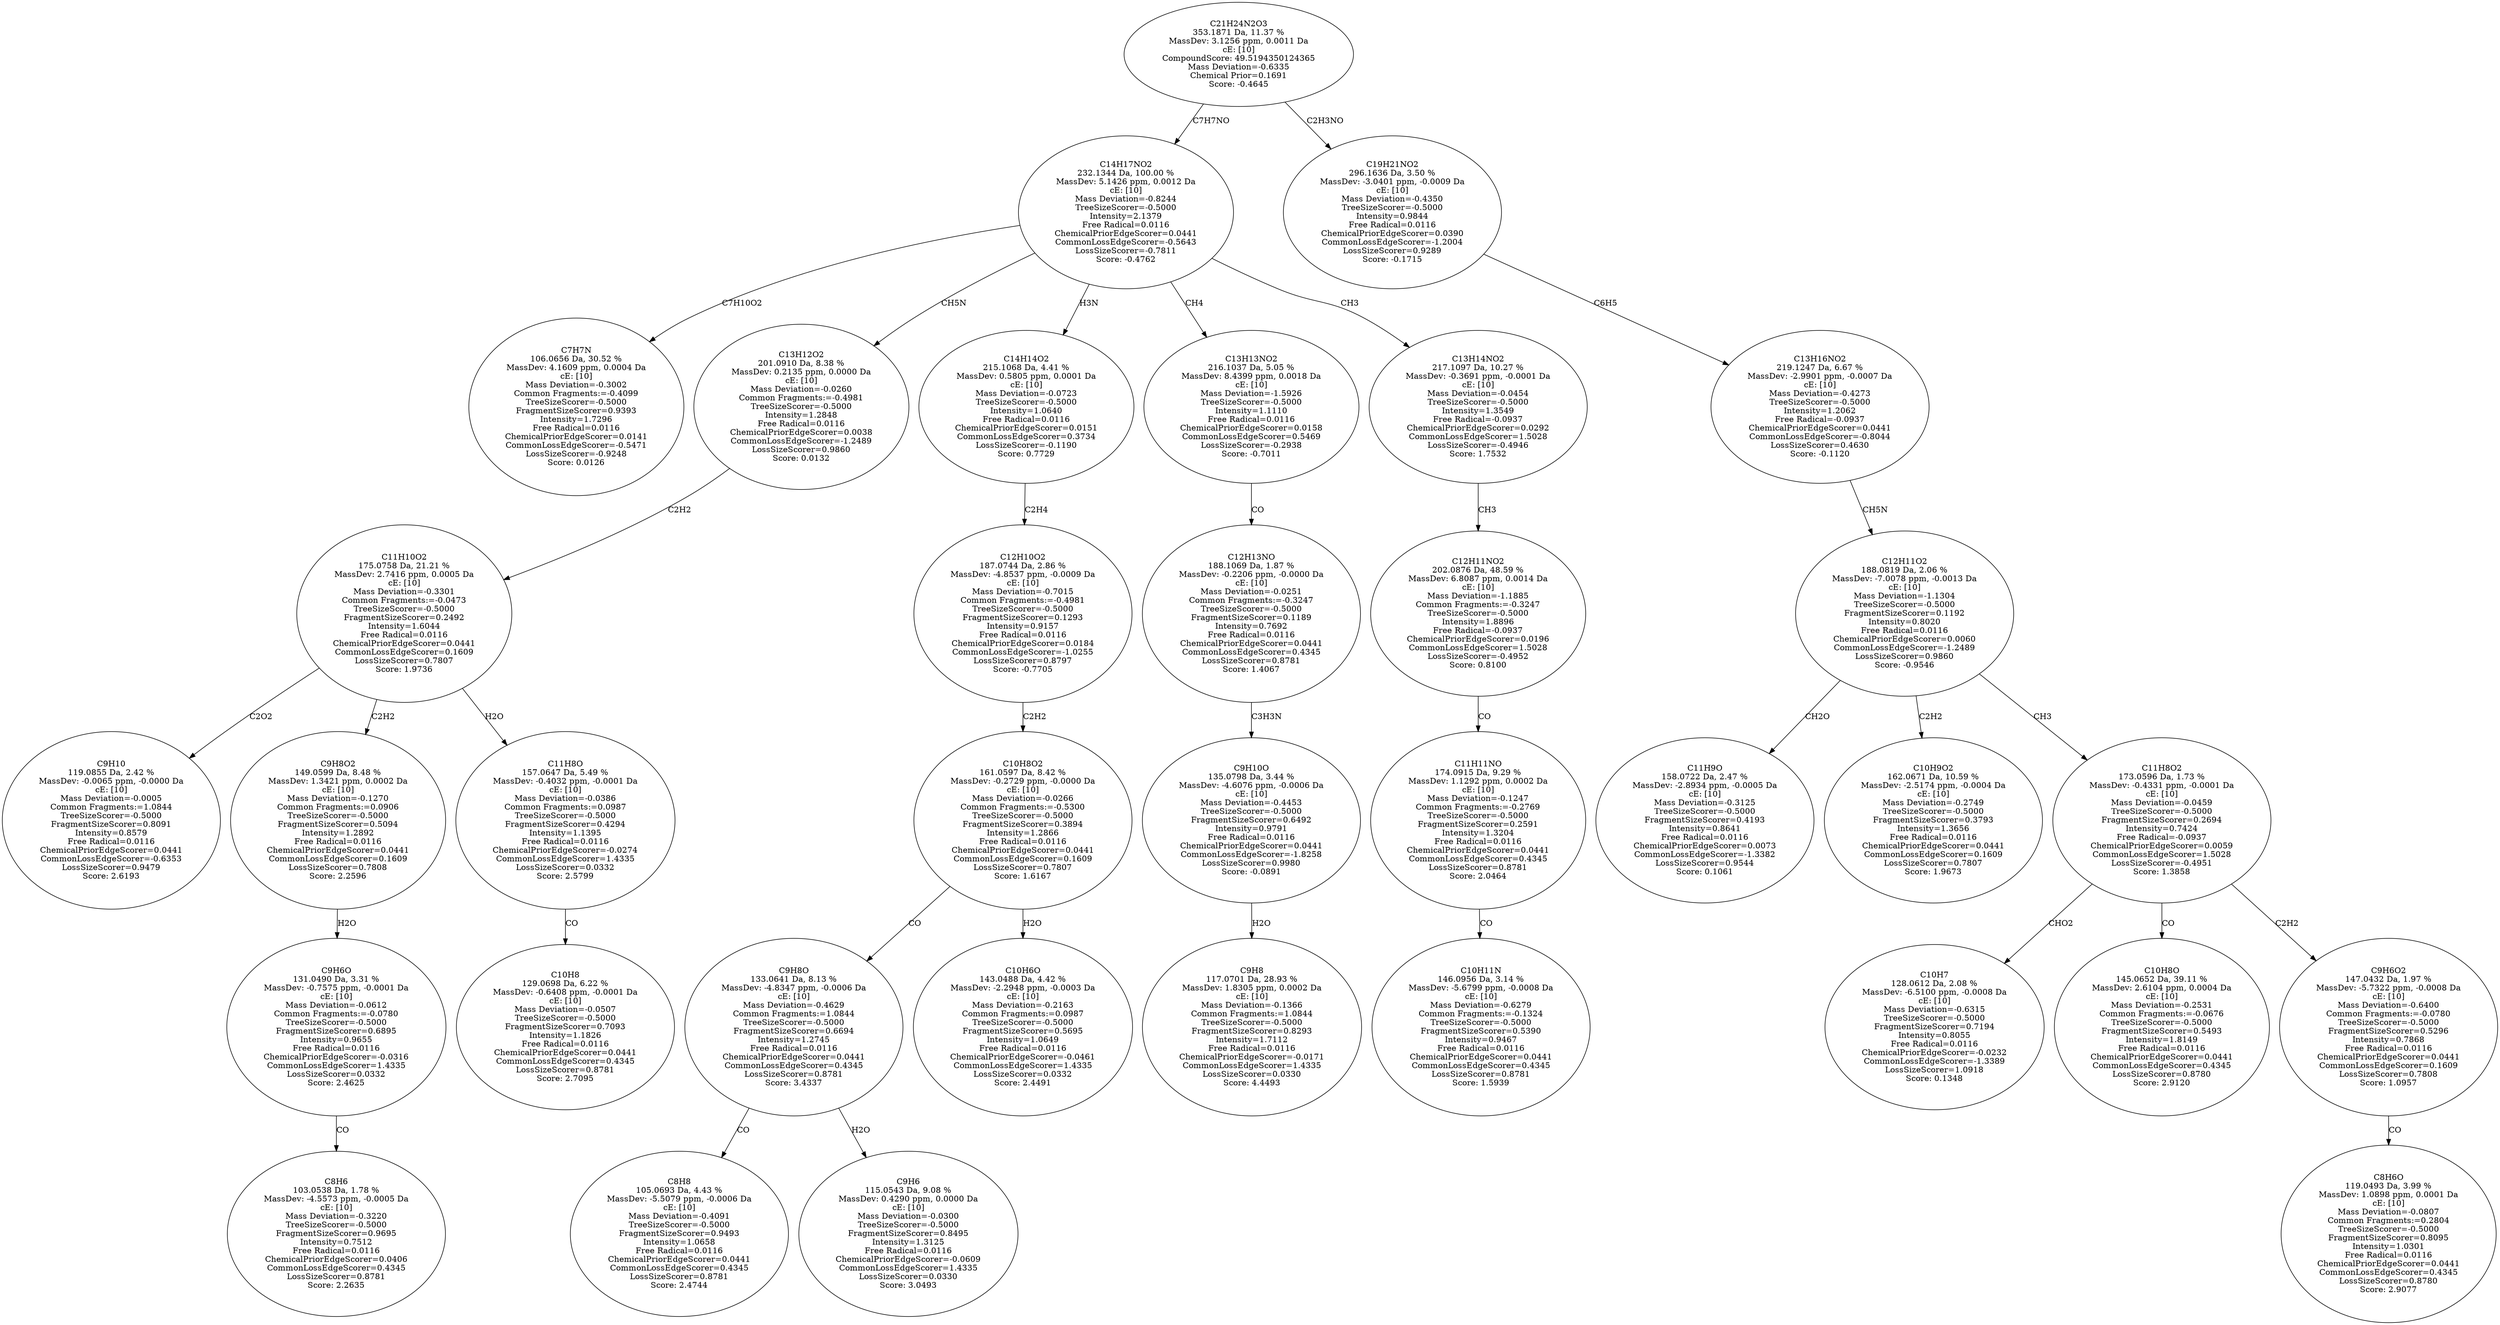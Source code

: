 strict digraph {
v1 [label="C7H7N\n106.0656 Da, 30.52 %\nMassDev: 4.1609 ppm, 0.0004 Da\ncE: [10]\nMass Deviation=-0.3002\nCommon Fragments:=-0.4099\nTreeSizeScorer=-0.5000\nFragmentSizeScorer=0.9393\nIntensity=1.7296\nFree Radical=0.0116\nChemicalPriorEdgeScorer=0.0141\nCommonLossEdgeScorer=-0.5471\nLossSizeScorer=-0.9248\nScore: 0.0126"];
v2 [label="C9H10\n119.0855 Da, 2.42 %\nMassDev: -0.0065 ppm, -0.0000 Da\ncE: [10]\nMass Deviation=-0.0005\nCommon Fragments:=1.0844\nTreeSizeScorer=-0.5000\nFragmentSizeScorer=0.8091\nIntensity=0.8579\nFree Radical=0.0116\nChemicalPriorEdgeScorer=0.0441\nCommonLossEdgeScorer=-0.6353\nLossSizeScorer=0.9479\nScore: 2.6193"];
v3 [label="C8H6\n103.0538 Da, 1.78 %\nMassDev: -4.5573 ppm, -0.0005 Da\ncE: [10]\nMass Deviation=-0.3220\nTreeSizeScorer=-0.5000\nFragmentSizeScorer=0.9695\nIntensity=0.7512\nFree Radical=0.0116\nChemicalPriorEdgeScorer=0.0406\nCommonLossEdgeScorer=0.4345\nLossSizeScorer=0.8781\nScore: 2.2635"];
v4 [label="C9H6O\n131.0490 Da, 3.31 %\nMassDev: -0.7575 ppm, -0.0001 Da\ncE: [10]\nMass Deviation=-0.0612\nCommon Fragments:=-0.0780\nTreeSizeScorer=-0.5000\nFragmentSizeScorer=0.6895\nIntensity=0.9655\nFree Radical=0.0116\nChemicalPriorEdgeScorer=-0.0316\nCommonLossEdgeScorer=1.4335\nLossSizeScorer=0.0332\nScore: 2.4625"];
v5 [label="C9H8O2\n149.0599 Da, 8.48 %\nMassDev: 1.3421 ppm, 0.0002 Da\ncE: [10]\nMass Deviation=-0.1270\nCommon Fragments:=0.0906\nTreeSizeScorer=-0.5000\nFragmentSizeScorer=0.5094\nIntensity=1.2892\nFree Radical=0.0116\nChemicalPriorEdgeScorer=0.0441\nCommonLossEdgeScorer=0.1609\nLossSizeScorer=0.7808\nScore: 2.2596"];
v6 [label="C10H8\n129.0698 Da, 6.22 %\nMassDev: -0.6408 ppm, -0.0001 Da\ncE: [10]\nMass Deviation=-0.0507\nTreeSizeScorer=-0.5000\nFragmentSizeScorer=0.7093\nIntensity=1.1826\nFree Radical=0.0116\nChemicalPriorEdgeScorer=0.0441\nCommonLossEdgeScorer=0.4345\nLossSizeScorer=0.8781\nScore: 2.7095"];
v7 [label="C11H8O\n157.0647 Da, 5.49 %\nMassDev: -0.4032 ppm, -0.0001 Da\ncE: [10]\nMass Deviation=-0.0386\nCommon Fragments:=0.0987\nTreeSizeScorer=-0.5000\nFragmentSizeScorer=0.4294\nIntensity=1.1395\nFree Radical=0.0116\nChemicalPriorEdgeScorer=-0.0274\nCommonLossEdgeScorer=1.4335\nLossSizeScorer=0.0332\nScore: 2.5799"];
v8 [label="C11H10O2\n175.0758 Da, 21.21 %\nMassDev: 2.7416 ppm, 0.0005 Da\ncE: [10]\nMass Deviation=-0.3301\nCommon Fragments:=-0.0473\nTreeSizeScorer=-0.5000\nFragmentSizeScorer=0.2492\nIntensity=1.6044\nFree Radical=0.0116\nChemicalPriorEdgeScorer=0.0441\nCommonLossEdgeScorer=0.1609\nLossSizeScorer=0.7807\nScore: 1.9736"];
v9 [label="C13H12O2\n201.0910 Da, 8.38 %\nMassDev: 0.2135 ppm, 0.0000 Da\ncE: [10]\nMass Deviation=-0.0260\nCommon Fragments:=-0.4981\nTreeSizeScorer=-0.5000\nIntensity=1.2848\nFree Radical=0.0116\nChemicalPriorEdgeScorer=0.0038\nCommonLossEdgeScorer=-1.2489\nLossSizeScorer=0.9860\nScore: 0.0132"];
v10 [label="C8H8\n105.0693 Da, 4.43 %\nMassDev: -5.5079 ppm, -0.0006 Da\ncE: [10]\nMass Deviation=-0.4091\nTreeSizeScorer=-0.5000\nFragmentSizeScorer=0.9493\nIntensity=1.0658\nFree Radical=0.0116\nChemicalPriorEdgeScorer=0.0441\nCommonLossEdgeScorer=0.4345\nLossSizeScorer=0.8781\nScore: 2.4744"];
v11 [label="C9H6\n115.0543 Da, 9.08 %\nMassDev: 0.4290 ppm, 0.0000 Da\ncE: [10]\nMass Deviation=-0.0300\nTreeSizeScorer=-0.5000\nFragmentSizeScorer=0.8495\nIntensity=1.3125\nFree Radical=0.0116\nChemicalPriorEdgeScorer=-0.0609\nCommonLossEdgeScorer=1.4335\nLossSizeScorer=0.0330\nScore: 3.0493"];
v12 [label="C9H8O\n133.0641 Da, 8.13 %\nMassDev: -4.8347 ppm, -0.0006 Da\ncE: [10]\nMass Deviation=-0.4629\nCommon Fragments:=1.0844\nTreeSizeScorer=-0.5000\nFragmentSizeScorer=0.6694\nIntensity=1.2745\nFree Radical=0.0116\nChemicalPriorEdgeScorer=0.0441\nCommonLossEdgeScorer=0.4345\nLossSizeScorer=0.8781\nScore: 3.4337"];
v13 [label="C10H6O\n143.0488 Da, 4.42 %\nMassDev: -2.2948 ppm, -0.0003 Da\ncE: [10]\nMass Deviation=-0.2163\nCommon Fragments:=0.0987\nTreeSizeScorer=-0.5000\nFragmentSizeScorer=0.5695\nIntensity=1.0649\nFree Radical=0.0116\nChemicalPriorEdgeScorer=-0.0461\nCommonLossEdgeScorer=1.4335\nLossSizeScorer=0.0332\nScore: 2.4491"];
v14 [label="C10H8O2\n161.0597 Da, 8.42 %\nMassDev: -0.2729 ppm, -0.0000 Da\ncE: [10]\nMass Deviation=-0.0266\nCommon Fragments:=-0.5300\nTreeSizeScorer=-0.5000\nFragmentSizeScorer=0.3894\nIntensity=1.2866\nFree Radical=0.0116\nChemicalPriorEdgeScorer=0.0441\nCommonLossEdgeScorer=0.1609\nLossSizeScorer=0.7807\nScore: 1.6167"];
v15 [label="C12H10O2\n187.0744 Da, 2.86 %\nMassDev: -4.8537 ppm, -0.0009 Da\ncE: [10]\nMass Deviation=-0.7015\nCommon Fragments:=-0.4981\nTreeSizeScorer=-0.5000\nFragmentSizeScorer=0.1293\nIntensity=0.9157\nFree Radical=0.0116\nChemicalPriorEdgeScorer=0.0184\nCommonLossEdgeScorer=-1.0255\nLossSizeScorer=0.8797\nScore: -0.7705"];
v16 [label="C14H14O2\n215.1068 Da, 4.41 %\nMassDev: 0.5805 ppm, 0.0001 Da\ncE: [10]\nMass Deviation=-0.0723\nTreeSizeScorer=-0.5000\nIntensity=1.0640\nFree Radical=0.0116\nChemicalPriorEdgeScorer=0.0151\nCommonLossEdgeScorer=0.3734\nLossSizeScorer=-0.1190\nScore: 0.7729"];
v17 [label="C9H8\n117.0701 Da, 28.93 %\nMassDev: 1.8305 ppm, 0.0002 Da\ncE: [10]\nMass Deviation=-0.1366\nCommon Fragments:=1.0844\nTreeSizeScorer=-0.5000\nFragmentSizeScorer=0.8293\nIntensity=1.7112\nFree Radical=0.0116\nChemicalPriorEdgeScorer=-0.0171\nCommonLossEdgeScorer=1.4335\nLossSizeScorer=0.0330\nScore: 4.4493"];
v18 [label="C9H10O\n135.0798 Da, 3.44 %\nMassDev: -4.6076 ppm, -0.0006 Da\ncE: [10]\nMass Deviation=-0.4453\nTreeSizeScorer=-0.5000\nFragmentSizeScorer=0.6492\nIntensity=0.9791\nFree Radical=0.0116\nChemicalPriorEdgeScorer=0.0441\nCommonLossEdgeScorer=-1.8258\nLossSizeScorer=0.9980\nScore: -0.0891"];
v19 [label="C12H13NO\n188.1069 Da, 1.87 %\nMassDev: -0.2206 ppm, -0.0000 Da\ncE: [10]\nMass Deviation=-0.0251\nCommon Fragments:=-0.3247\nTreeSizeScorer=-0.5000\nFragmentSizeScorer=0.1189\nIntensity=0.7692\nFree Radical=0.0116\nChemicalPriorEdgeScorer=0.0441\nCommonLossEdgeScorer=0.4345\nLossSizeScorer=0.8781\nScore: 1.4067"];
v20 [label="C13H13NO2\n216.1037 Da, 5.05 %\nMassDev: 8.4399 ppm, 0.0018 Da\ncE: [10]\nMass Deviation=-1.5926\nTreeSizeScorer=-0.5000\nIntensity=1.1110\nFree Radical=0.0116\nChemicalPriorEdgeScorer=0.0158\nCommonLossEdgeScorer=0.5469\nLossSizeScorer=-0.2938\nScore: -0.7011"];
v21 [label="C10H11N\n146.0956 Da, 3.14 %\nMassDev: -5.6799 ppm, -0.0008 Da\ncE: [10]\nMass Deviation=-0.6279\nCommon Fragments:=-0.1324\nTreeSizeScorer=-0.5000\nFragmentSizeScorer=0.5390\nIntensity=0.9467\nFree Radical=0.0116\nChemicalPriorEdgeScorer=0.0441\nCommonLossEdgeScorer=0.4345\nLossSizeScorer=0.8781\nScore: 1.5939"];
v22 [label="C11H11NO\n174.0915 Da, 9.29 %\nMassDev: 1.1292 ppm, 0.0002 Da\ncE: [10]\nMass Deviation=-0.1247\nCommon Fragments:=-0.2769\nTreeSizeScorer=-0.5000\nFragmentSizeScorer=0.2591\nIntensity=1.3204\nFree Radical=0.0116\nChemicalPriorEdgeScorer=0.0441\nCommonLossEdgeScorer=0.4345\nLossSizeScorer=0.8781\nScore: 2.0464"];
v23 [label="C12H11NO2\n202.0876 Da, 48.59 %\nMassDev: 6.8087 ppm, 0.0014 Da\ncE: [10]\nMass Deviation=-1.1885\nCommon Fragments:=-0.3247\nTreeSizeScorer=-0.5000\nIntensity=1.8896\nFree Radical=-0.0937\nChemicalPriorEdgeScorer=0.0196\nCommonLossEdgeScorer=1.5028\nLossSizeScorer=-0.4952\nScore: 0.8100"];
v24 [label="C13H14NO2\n217.1097 Da, 10.27 %\nMassDev: -0.3691 ppm, -0.0001 Da\ncE: [10]\nMass Deviation=-0.0454\nTreeSizeScorer=-0.5000\nIntensity=1.3549\nFree Radical=-0.0937\nChemicalPriorEdgeScorer=0.0292\nCommonLossEdgeScorer=1.5028\nLossSizeScorer=-0.4946\nScore: 1.7532"];
v25 [label="C14H17NO2\n232.1344 Da, 100.00 %\nMassDev: 5.1426 ppm, 0.0012 Da\ncE: [10]\nMass Deviation=-0.8244\nTreeSizeScorer=-0.5000\nIntensity=2.1379\nFree Radical=0.0116\nChemicalPriorEdgeScorer=0.0441\nCommonLossEdgeScorer=-0.5643\nLossSizeScorer=-0.7811\nScore: -0.4762"];
v26 [label="C11H9O\n158.0722 Da, 2.47 %\nMassDev: -2.8934 ppm, -0.0005 Da\ncE: [10]\nMass Deviation=-0.3125\nTreeSizeScorer=-0.5000\nFragmentSizeScorer=0.4193\nIntensity=0.8641\nFree Radical=0.0116\nChemicalPriorEdgeScorer=0.0073\nCommonLossEdgeScorer=-1.3382\nLossSizeScorer=0.9544\nScore: 0.1061"];
v27 [label="C10H9O2\n162.0671 Da, 10.59 %\nMassDev: -2.5174 ppm, -0.0004 Da\ncE: [10]\nMass Deviation=-0.2749\nTreeSizeScorer=-0.5000\nFragmentSizeScorer=0.3793\nIntensity=1.3656\nFree Radical=0.0116\nChemicalPriorEdgeScorer=0.0441\nCommonLossEdgeScorer=0.1609\nLossSizeScorer=0.7807\nScore: 1.9673"];
v28 [label="C10H7\n128.0612 Da, 2.08 %\nMassDev: -6.5100 ppm, -0.0008 Da\ncE: [10]\nMass Deviation=-0.6315\nTreeSizeScorer=-0.5000\nFragmentSizeScorer=0.7194\nIntensity=0.8055\nFree Radical=0.0116\nChemicalPriorEdgeScorer=-0.0232\nCommonLossEdgeScorer=-1.3389\nLossSizeScorer=1.0918\nScore: 0.1348"];
v29 [label="C10H8O\n145.0652 Da, 39.11 %\nMassDev: 2.6104 ppm, 0.0004 Da\ncE: [10]\nMass Deviation=-0.2531\nCommon Fragments:=-0.0676\nTreeSizeScorer=-0.5000\nFragmentSizeScorer=0.5493\nIntensity=1.8149\nFree Radical=0.0116\nChemicalPriorEdgeScorer=0.0441\nCommonLossEdgeScorer=0.4345\nLossSizeScorer=0.8780\nScore: 2.9120"];
v30 [label="C8H6O\n119.0493 Da, 3.99 %\nMassDev: 1.0898 ppm, 0.0001 Da\ncE: [10]\nMass Deviation=-0.0807\nCommon Fragments:=0.2804\nTreeSizeScorer=-0.5000\nFragmentSizeScorer=0.8095\nIntensity=1.0301\nFree Radical=0.0116\nChemicalPriorEdgeScorer=0.0441\nCommonLossEdgeScorer=0.4345\nLossSizeScorer=0.8780\nScore: 2.9077"];
v31 [label="C9H6O2\n147.0432 Da, 1.97 %\nMassDev: -5.7322 ppm, -0.0008 Da\ncE: [10]\nMass Deviation=-0.6400\nCommon Fragments:=-0.0780\nTreeSizeScorer=-0.5000\nFragmentSizeScorer=0.5296\nIntensity=0.7868\nFree Radical=0.0116\nChemicalPriorEdgeScorer=0.0441\nCommonLossEdgeScorer=0.1609\nLossSizeScorer=0.7808\nScore: 1.0957"];
v32 [label="C11H8O2\n173.0596 Da, 1.73 %\nMassDev: -0.4331 ppm, -0.0001 Da\ncE: [10]\nMass Deviation=-0.0459\nTreeSizeScorer=-0.5000\nFragmentSizeScorer=0.2694\nIntensity=0.7424\nFree Radical=-0.0937\nChemicalPriorEdgeScorer=0.0059\nCommonLossEdgeScorer=1.5028\nLossSizeScorer=-0.4951\nScore: 1.3858"];
v33 [label="C12H11O2\n188.0819 Da, 2.06 %\nMassDev: -7.0078 ppm, -0.0013 Da\ncE: [10]\nMass Deviation=-1.1304\nTreeSizeScorer=-0.5000\nFragmentSizeScorer=0.1192\nIntensity=0.8020\nFree Radical=0.0116\nChemicalPriorEdgeScorer=0.0060\nCommonLossEdgeScorer=-1.2489\nLossSizeScorer=0.9860\nScore: -0.9546"];
v34 [label="C13H16NO2\n219.1247 Da, 6.67 %\nMassDev: -2.9901 ppm, -0.0007 Da\ncE: [10]\nMass Deviation=-0.4273\nTreeSizeScorer=-0.5000\nIntensity=1.2062\nFree Radical=-0.0937\nChemicalPriorEdgeScorer=0.0441\nCommonLossEdgeScorer=-0.8044\nLossSizeScorer=0.4630\nScore: -0.1120"];
v35 [label="C19H21NO2\n296.1636 Da, 3.50 %\nMassDev: -3.0401 ppm, -0.0009 Da\ncE: [10]\nMass Deviation=-0.4350\nTreeSizeScorer=-0.5000\nIntensity=0.9844\nFree Radical=0.0116\nChemicalPriorEdgeScorer=0.0390\nCommonLossEdgeScorer=-1.2004\nLossSizeScorer=0.9289\nScore: -0.1715"];
v36 [label="C21H24N2O3\n353.1871 Da, 11.37 %\nMassDev: 3.1256 ppm, 0.0011 Da\ncE: [10]\nCompoundScore: 49.5194350124365\nMass Deviation=-0.6335\nChemical Prior=0.1691\nScore: -0.4645"];
v25 -> v1 [label="C7H10O2"];
v8 -> v2 [label="C2O2"];
v4 -> v3 [label="CO"];
v5 -> v4 [label="H2O"];
v8 -> v5 [label="C2H2"];
v7 -> v6 [label="CO"];
v8 -> v7 [label="H2O"];
v9 -> v8 [label="C2H2"];
v25 -> v9 [label="CH5N"];
v12 -> v10 [label="CO"];
v12 -> v11 [label="H2O"];
v14 -> v12 [label="CO"];
v14 -> v13 [label="H2O"];
v15 -> v14 [label="C2H2"];
v16 -> v15 [label="C2H4"];
v25 -> v16 [label="H3N"];
v18 -> v17 [label="H2O"];
v19 -> v18 [label="C3H3N"];
v20 -> v19 [label="CO"];
v25 -> v20 [label="CH4"];
v22 -> v21 [label="CO"];
v23 -> v22 [label="CO"];
v24 -> v23 [label="CH3"];
v25 -> v24 [label="CH3"];
v36 -> v25 [label="C7H7NO"];
v33 -> v26 [label="CH2O"];
v33 -> v27 [label="C2H2"];
v32 -> v28 [label="CHO2"];
v32 -> v29 [label="CO"];
v31 -> v30 [label="CO"];
v32 -> v31 [label="C2H2"];
v33 -> v32 [label="CH3"];
v34 -> v33 [label="CH5N"];
v35 -> v34 [label="C6H5"];
v36 -> v35 [label="C2H3NO"];
}